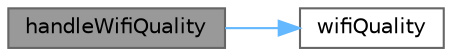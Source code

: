 digraph "handleWifiQuality"
{
 // LATEX_PDF_SIZE
  bgcolor="transparent";
  edge [fontname=Helvetica,fontsize=10,labelfontname=Helvetica,labelfontsize=10];
  node [fontname=Helvetica,fontsize=10,shape=box,height=0.2,width=0.4];
  rankdir="LR";
  Node1 [id="Node000001",label="handleWifiQuality",height=0.2,width=0.4,color="gray40", fillcolor="grey60", style="filled", fontcolor="black",tooltip="Handle secound."];
  Node1 -> Node2 [id="edge2_Node000001_Node000002",color="steelblue1",style="solid",tooltip=" "];
  Node2 [id="Node000002",label="wifiQuality",height=0.2,width=0.4,color="grey40", fillcolor="white", style="filled",URL="$_m_d__wifi_8cpp.html#abb46cda72435678d0ea2a5881f4349e7",tooltip="Inicia o wifi."];
}
